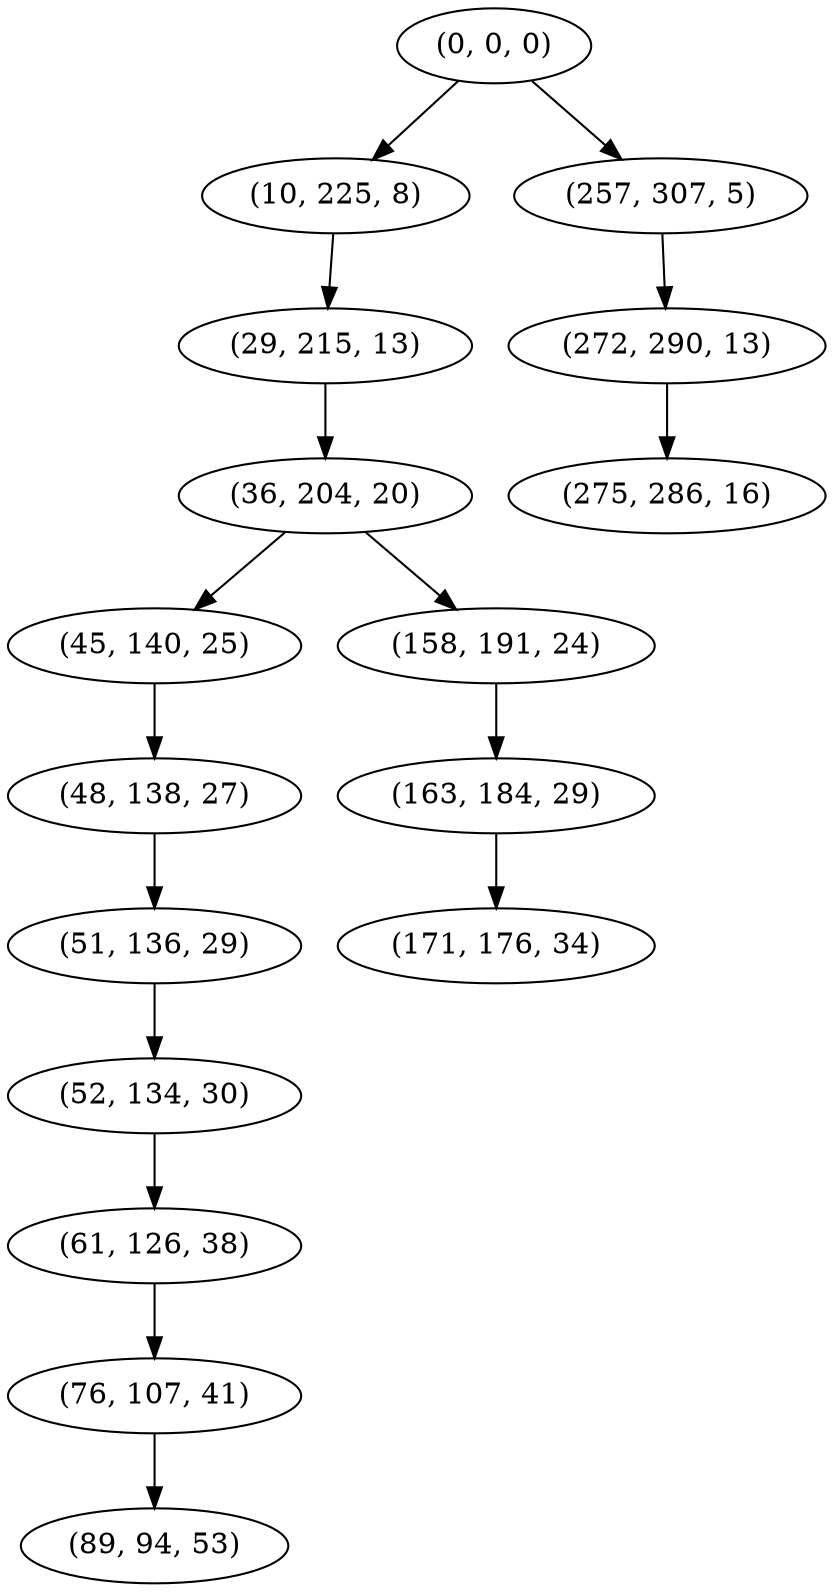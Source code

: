 digraph tree {
    "(0, 0, 0)";
    "(10, 225, 8)";
    "(29, 215, 13)";
    "(36, 204, 20)";
    "(45, 140, 25)";
    "(48, 138, 27)";
    "(51, 136, 29)";
    "(52, 134, 30)";
    "(61, 126, 38)";
    "(76, 107, 41)";
    "(89, 94, 53)";
    "(158, 191, 24)";
    "(163, 184, 29)";
    "(171, 176, 34)";
    "(257, 307, 5)";
    "(272, 290, 13)";
    "(275, 286, 16)";
    "(0, 0, 0)" -> "(10, 225, 8)";
    "(0, 0, 0)" -> "(257, 307, 5)";
    "(10, 225, 8)" -> "(29, 215, 13)";
    "(29, 215, 13)" -> "(36, 204, 20)";
    "(36, 204, 20)" -> "(45, 140, 25)";
    "(36, 204, 20)" -> "(158, 191, 24)";
    "(45, 140, 25)" -> "(48, 138, 27)";
    "(48, 138, 27)" -> "(51, 136, 29)";
    "(51, 136, 29)" -> "(52, 134, 30)";
    "(52, 134, 30)" -> "(61, 126, 38)";
    "(61, 126, 38)" -> "(76, 107, 41)";
    "(76, 107, 41)" -> "(89, 94, 53)";
    "(158, 191, 24)" -> "(163, 184, 29)";
    "(163, 184, 29)" -> "(171, 176, 34)";
    "(257, 307, 5)" -> "(272, 290, 13)";
    "(272, 290, 13)" -> "(275, 286, 16)";
}
